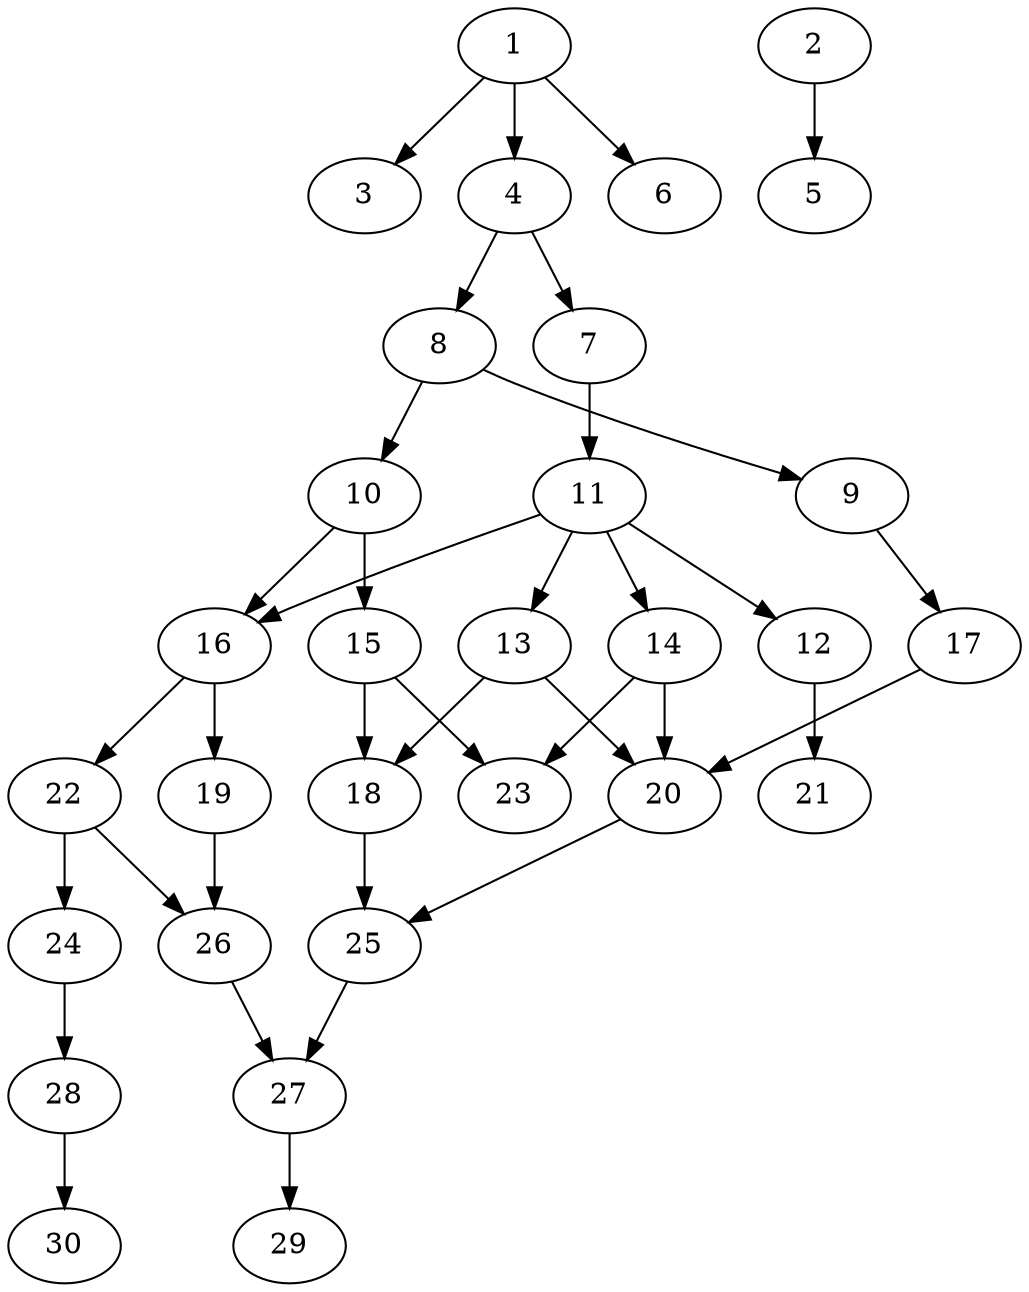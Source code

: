 // DAG automatically generated by daggen at Thu Oct  3 14:04:18 2019
// ./daggen --dot -n 30 --ccr 0.4 --fat 0.5 --regular 0.5 --density 0.5 --mindata 5242880 --maxdata 52428800 
digraph G {
  1 [size="91151360", alpha="0.08", expect_size="36460544"] 
  1 -> 3 [size ="36460544"]
  1 -> 4 [size ="36460544"]
  1 -> 6 [size ="36460544"]
  2 [size="29171200", alpha="0.14", expect_size="11668480"] 
  2 -> 5 [size ="11668480"]
  3 [size="88312320", alpha="0.01", expect_size="35324928"] 
  4 [size="39902720", alpha="0.02", expect_size="15961088"] 
  4 -> 7 [size ="15961088"]
  4 -> 8 [size ="15961088"]
  5 [size="102382080", alpha="0.18", expect_size="40952832"] 
  6 [size="74199040", alpha="0.04", expect_size="29679616"] 
  7 [size="46960640", alpha="0.12", expect_size="18784256"] 
  7 -> 11 [size ="18784256"]
  8 [size="52736000", alpha="0.02", expect_size="21094400"] 
  8 -> 9 [size ="21094400"]
  8 -> 10 [size ="21094400"]
  9 [size="63948800", alpha="0.17", expect_size="25579520"] 
  9 -> 17 [size ="25579520"]
  10 [size="34324480", alpha="0.19", expect_size="13729792"] 
  10 -> 15 [size ="13729792"]
  10 -> 16 [size ="13729792"]
  11 [size="20441600", alpha="0.15", expect_size="8176640"] 
  11 -> 12 [size ="8176640"]
  11 -> 13 [size ="8176640"]
  11 -> 14 [size ="8176640"]
  11 -> 16 [size ="8176640"]
  12 [size="65172480", alpha="0.10", expect_size="26068992"] 
  12 -> 21 [size ="26068992"]
  13 [size="30174720", alpha="0.18", expect_size="12069888"] 
  13 -> 18 [size ="12069888"]
  13 -> 20 [size ="12069888"]
  14 [size="33566720", alpha="0.19", expect_size="13426688"] 
  14 -> 20 [size ="13426688"]
  14 -> 23 [size ="13426688"]
  15 [size="43476480", alpha="0.18", expect_size="17390592"] 
  15 -> 18 [size ="17390592"]
  15 -> 23 [size ="17390592"]
  16 [size="32422400", alpha="0.10", expect_size="12968960"] 
  16 -> 19 [size ="12968960"]
  16 -> 22 [size ="12968960"]
  17 [size="55288320", alpha="0.18", expect_size="22115328"] 
  17 -> 20 [size ="22115328"]
  18 [size="126325760", alpha="0.07", expect_size="50530304"] 
  18 -> 25 [size ="50530304"]
  19 [size="19325440", alpha="0.02", expect_size="7730176"] 
  19 -> 26 [size ="7730176"]
  20 [size="121689600", alpha="0.19", expect_size="48675840"] 
  20 -> 25 [size ="48675840"]
  21 [size="114995200", alpha="0.10", expect_size="45998080"] 
  22 [size="84974080", alpha="0.03", expect_size="33989632"] 
  22 -> 24 [size ="33989632"]
  22 -> 26 [size ="33989632"]
  23 [size="28295680", alpha="0.09", expect_size="11318272"] 
  24 [size="16522240", alpha="0.20", expect_size="6608896"] 
  24 -> 28 [size ="6608896"]
  25 [size="127902720", alpha="0.06", expect_size="51161088"] 
  25 -> 27 [size ="51161088"]
  26 [size="118479360", alpha="0.02", expect_size="47391744"] 
  26 -> 27 [size ="47391744"]
  27 [size="58188800", alpha="0.04", expect_size="23275520"] 
  27 -> 29 [size ="23275520"]
  28 [size="46625280", alpha="0.13", expect_size="18650112"] 
  28 -> 30 [size ="18650112"]
  29 [size="90726400", alpha="0.10", expect_size="36290560"] 
  30 [size="99573760", alpha="0.11", expect_size="39829504"] 
}
